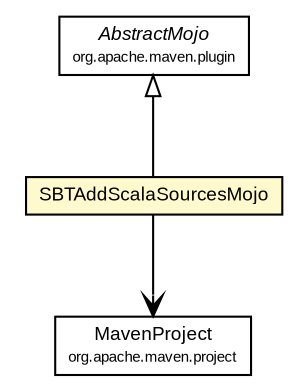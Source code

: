 #!/usr/local/bin/dot
#
# Class diagram 
# Generated by UMLGraph version R5_6-24-gf6e263 (http://www.umlgraph.org/)
#

digraph G {
	edge [fontname="arial",fontsize=10,labelfontname="arial",labelfontsize=10];
	node [fontname="arial",fontsize=10,shape=plaintext];
	nodesep=0.25;
	ranksep=0.5;
	// com.google.code.sbt.compiler.plugin.SBTAddScalaSourcesMojo
	c98 [label=<<table title="com.google.code.sbt.compiler.plugin.SBTAddScalaSourcesMojo" border="0" cellborder="1" cellspacing="0" cellpadding="2" port="p" bgcolor="lemonChiffon" href="./SBTAddScalaSourcesMojo.html">
		<tr><td><table border="0" cellspacing="0" cellpadding="1">
<tr><td align="center" balign="center"> SBTAddScalaSourcesMojo </td></tr>
		</table></td></tr>
		</table>>, URL="./SBTAddScalaSourcesMojo.html", fontname="arial", fontcolor="black", fontsize=9.0];
	//com.google.code.sbt.compiler.plugin.SBTAddScalaSourcesMojo extends org.apache.maven.plugin.AbstractMojo
	c102:p -> c98:p [dir=back,arrowtail=empty];
	// com.google.code.sbt.compiler.plugin.SBTAddScalaSourcesMojo NAVASSOC org.apache.maven.project.MavenProject
	c98:p -> c103:p [taillabel="", label="", headlabel="", fontname="arial", fontcolor="black", fontsize=10.0, color="black", arrowhead=open];
	// org.apache.maven.project.MavenProject
	c103 [label=<<table title="org.apache.maven.project.MavenProject" border="0" cellborder="1" cellspacing="0" cellpadding="2" port="p" href="http://maven.apache.org/ref/2.2.1/maven-project/apidocs/org/apache/maven/project/MavenProject.html">
		<tr><td><table border="0" cellspacing="0" cellpadding="1">
<tr><td align="center" balign="center"> MavenProject </td></tr>
<tr><td align="center" balign="center"><font point-size="7.0"> org.apache.maven.project </font></td></tr>
		</table></td></tr>
		</table>>, URL="http://maven.apache.org/ref/2.2.1/maven-project/apidocs/org/apache/maven/project/MavenProject.html", fontname="arial", fontcolor="black", fontsize=9.0];
	// org.apache.maven.plugin.AbstractMojo
	c102 [label=<<table title="org.apache.maven.plugin.AbstractMojo" border="0" cellborder="1" cellspacing="0" cellpadding="2" port="p" href="http://maven.apache.org/ref/2.2.1/maven-plugin-api/apidocs/org/apache/maven/plugin/AbstractMojo.html">
		<tr><td><table border="0" cellspacing="0" cellpadding="1">
<tr><td align="center" balign="center"><font face="arial italic"> AbstractMojo </font></td></tr>
<tr><td align="center" balign="center"><font point-size="7.0"> org.apache.maven.plugin </font></td></tr>
		</table></td></tr>
		</table>>, URL="http://maven.apache.org/ref/2.2.1/maven-plugin-api/apidocs/org/apache/maven/plugin/AbstractMojo.html", fontname="arial", fontcolor="black", fontsize=9.0];
}

